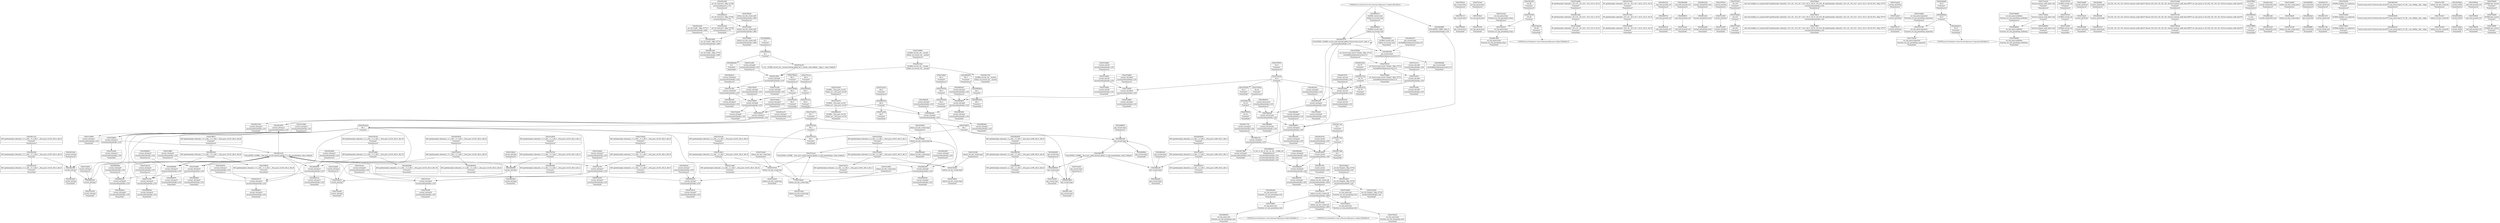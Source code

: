 digraph {
	CE0x57f0f00 [shape=record,shape=Mrecord,label="{CE0x57f0f00|selinux_tun_dev_create:call1|security/selinux/hooks.c,4661|*SummSink*}"]
	CE0x58064e0 [shape=record,shape=Mrecord,label="{CE0x58064e0|i8_1|*Constant*}"]
	CE0x57fe110 [shape=record,shape=Mrecord,label="{CE0x57fe110|get_current:entry}"]
	CE0x58093e0 [shape=record,shape=Mrecord,label="{CE0x58093e0|i64*_getelementptr_inbounds_(_11_x_i64_,_11_x_i64_*___llvm_gcov_ctr125,_i64_0,_i64_8)|*Constant*}"]
	CE0x57f14a0 [shape=record,shape=Mrecord,label="{CE0x57f14a0|avc_has_perm:entry|*SummSource*}"]
	CE0x74b3310 [shape=record,shape=Mrecord,label="{CE0x74b3310|avc_has_perm:tclass|Function::avc_has_perm&Arg::tclass::}"]
	CE0x5800230 [shape=record,shape=Mrecord,label="{CE0x5800230|GLOBAL:__llvm_gcov_ctr125|Global_var:__llvm_gcov_ctr125|*SummSink*}"]
	"CONST[source:2(external),value:2(dynamic)][purpose:{subject}][SrcIdx:2]"
	CE0x57ecbf0 [shape=record,shape=Mrecord,label="{CE0x57ecbf0|current_sid:call4|security/selinux/hooks.c,218|*SummSink*}"]
	CE0x57ebd60 [shape=record,shape=Mrecord,label="{CE0x57ebd60|i8*_getelementptr_inbounds_(_25_x_i8_,_25_x_i8_*_.str3,_i32_0,_i32_0)|*Constant*|*SummSource*}"]
	CE0x5817fc0 [shape=record,shape=Mrecord,label="{CE0x5817fc0|current_sid:sid|security/selinux/hooks.c,220|*SummSink*}"]
	CE0x580f350 [shape=record,shape=Mrecord,label="{CE0x580f350|current_sid:tmp24|security/selinux/hooks.c,220|*SummSink*}"]
	CE0x5823430 [shape=record,shape=Mrecord,label="{CE0x5823430|i64*_getelementptr_inbounds_(_11_x_i64_,_11_x_i64_*___llvm_gcov_ctr125,_i64_0,_i64_0)|*Constant*|*SummSink*}"]
	CE0x5810e30 [shape=record,shape=Mrecord,label="{CE0x5810e30|current_sid:tmp1}"]
	CE0x57eebb0 [shape=record,shape=Mrecord,label="{CE0x57eebb0|current_sid:tmp17|security/selinux/hooks.c,218|*SummSource*}"]
	CE0x57df940 [shape=record,shape=Mrecord,label="{CE0x57df940|selinux_tun_dev_create:tmp3}"]
	CE0x5801fd0 [shape=record,shape=Mrecord,label="{CE0x5801fd0|current_sid:tmp21|security/selinux/hooks.c,218|*SummSource*}"]
	CE0x58002f0 [shape=record,shape=Mrecord,label="{CE0x58002f0|current_sid:tmp5|security/selinux/hooks.c,218|*SummSource*}"]
	CE0x57ebdd0 [shape=record,shape=Mrecord,label="{CE0x57ebdd0|i8*_getelementptr_inbounds_(_25_x_i8_,_25_x_i8_*_.str3,_i32_0,_i32_0)|*Constant*|*SummSink*}"]
	CE0x58059c0 [shape=record,shape=Mrecord,label="{CE0x58059c0|current_sid:tmp4|security/selinux/hooks.c,218}"]
	CE0x57e98c0 [shape=record,shape=Mrecord,label="{CE0x57e98c0|selinux_tun_dev_create:tmp2|*SummSink*}"]
	CE0x5818140 [shape=record,shape=Mrecord,label="{CE0x5818140|current_sid:sid|security/selinux/hooks.c,220|*SummSource*}"]
	CE0x57f0ad0 [shape=record,shape=Mrecord,label="{CE0x57f0ad0|i64_5|*Constant*}"]
	CE0x57f1430 [shape=record,shape=Mrecord,label="{CE0x57f1430|avc_has_perm:entry|*SummSink*}"]
	CE0x57ee780 [shape=record,shape=Mrecord,label="{CE0x57ee780|i64*_getelementptr_inbounds_(_11_x_i64_,_11_x_i64_*___llvm_gcov_ctr125,_i64_0,_i64_9)|*Constant*|*SummSink*}"]
	"CONST[source:0(mediator),value:2(dynamic)][purpose:{object}][SnkIdx:1]"
	CE0x57e7920 [shape=record,shape=Mrecord,label="{CE0x57e7920|i8*_getelementptr_inbounds_(_45_x_i8_,_45_x_i8_*_.str12,_i32_0,_i32_0)|*Constant*}"]
	CE0x58180a0 [shape=record,shape=Mrecord,label="{CE0x58180a0|current_sid:sid|security/selinux/hooks.c,220}"]
	CE0x57f11e0 [shape=record,shape=Mrecord,label="{CE0x57f11e0|i64_4|*Constant*|*SummSource*}"]
	CE0x57ef150 [shape=record,shape=Mrecord,label="{CE0x57ef150|i64*_getelementptr_inbounds_(_11_x_i64_,_11_x_i64_*___llvm_gcov_ctr125,_i64_0,_i64_1)|*Constant*}"]
	CE0x5811a80 [shape=record,shape=Mrecord,label="{CE0x5811a80|get_current:tmp1|*SummSink*}"]
	CE0x57e9740 [shape=record,shape=Mrecord,label="{CE0x57e9740|i64_2|*Constant*}"]
	CE0x58036f0 [shape=record,shape=Mrecord,label="{CE0x58036f0|i64*_getelementptr_inbounds_(_11_x_i64_,_11_x_i64_*___llvm_gcov_ctr125,_i64_0,_i64_1)|*Constant*|*SummSink*}"]
	CE0x5862800 [shape=record,shape=Mrecord,label="{CE0x5862800|get_current:tmp|*SummSource*}"]
	CE0x57ff670 [shape=record,shape=Mrecord,label="{CE0x57ff670|i64*_getelementptr_inbounds_(_11_x_i64_,_11_x_i64_*___llvm_gcov_ctr125,_i64_0,_i64_8)|*Constant*|*SummSource*}"]
	CE0x580ca30 [shape=record,shape=Mrecord,label="{CE0x580ca30|_call_void_mcount()_#3|*SummSource*}"]
	CE0x5806f10 [shape=record,shape=Mrecord,label="{CE0x5806f10|_call_void_mcount()_#3}"]
	CE0x5822220 [shape=record,shape=Mrecord,label="{CE0x5822220|current_sid:land.lhs.true2|*SummSource*}"]
	CE0x57e3810 [shape=record,shape=Mrecord,label="{CE0x57e3810|i64*_getelementptr_inbounds_(_2_x_i64_,_2_x_i64_*___llvm_gcov_ctr410,_i64_0,_i64_0)|*Constant*}"]
	CE0x57e6420 [shape=record,shape=Mrecord,label="{CE0x57e6420|i64*_getelementptr_inbounds_(_11_x_i64_,_11_x_i64_*___llvm_gcov_ctr125,_i64_0,_i64_9)|*Constant*|*SummSource*}"]
	CE0x57e7f20 [shape=record,shape=Mrecord,label="{CE0x57e7f20|current_sid:tmp16|security/selinux/hooks.c,218}"]
	CE0x57e1650 [shape=record,shape=Mrecord,label="{CE0x57e1650|current_sid:entry|*SummSink*}"]
	CE0x57f0530 [shape=record,shape=Mrecord,label="{CE0x57f0530|i32_22|*Constant*|*SummSink*}"]
	CE0x57eef40 [shape=record,shape=Mrecord,label="{CE0x57eef40|get_current:tmp1|*SummSource*}"]
	CE0x5836250 [shape=record,shape=Mrecord,label="{CE0x5836250|i64*_getelementptr_inbounds_(_2_x_i64_,_2_x_i64_*___llvm_gcov_ctr98,_i64_0,_i64_1)|*Constant*|*SummSource*}"]
	CE0x5813850 [shape=record,shape=Mrecord,label="{CE0x5813850|current_sid:tmp8|security/selinux/hooks.c,218}"]
	CE0x5805950 [shape=record,shape=Mrecord,label="{CE0x5805950|i64_3|*Constant*|*SummSource*}"]
	CE0x5809600 [shape=record,shape=Mrecord,label="{CE0x5809600|current_sid:tmp15|security/selinux/hooks.c,218|*SummSource*}"]
	CE0x57fa9e0 [shape=record,shape=Mrecord,label="{CE0x57fa9e0|i32_218|*Constant*}"]
	CE0x5815570 [shape=record,shape=Mrecord,label="{CE0x5815570|current_sid:cred|security/selinux/hooks.c,218|*SummSource*}"]
	CE0x57e9c00 [shape=record,shape=Mrecord,label="{CE0x57e9c00|current_sid:tmp9|security/selinux/hooks.c,218|*SummSink*}"]
	CE0x5802e90 [shape=record,shape=Mrecord,label="{CE0x5802e90|avc_has_perm:ssid|Function::avc_has_perm&Arg::ssid::|*SummSource*}"]
	CE0x5802b10 [shape=record,shape=Mrecord,label="{CE0x5802b10|current_sid:tobool1|security/selinux/hooks.c,218|*SummSource*}"]
	CE0x57e5880 [shape=record,shape=Mrecord,label="{CE0x57e5880|current_sid:tmp11|security/selinux/hooks.c,218|*SummSink*}"]
	CE0x57ec300 [shape=record,shape=Mrecord,label="{CE0x57ec300|current_sid:tobool1|security/selinux/hooks.c,218}"]
	CE0x57f0cf0 [shape=record,shape=Mrecord,label="{CE0x57f0cf0|current_sid:tmp9|security/selinux/hooks.c,218|*SummSource*}"]
	CE0x57e9e90 [shape=record,shape=Mrecord,label="{CE0x57e9e90|current_sid:tmp10|security/selinux/hooks.c,218|*SummSource*}"]
	CE0x5817750 [shape=record,shape=Mrecord,label="{CE0x5817750|current_sid:tmp23|security/selinux/hooks.c,218|*SummSource*}"]
	CE0x581a590 [shape=record,shape=Mrecord,label="{CE0x581a590|_ret_i32_%retval.0,_!dbg_!27728|security/selinux/avc.c,775|*SummSource*}"]
	CE0x5822380 [shape=record,shape=Mrecord,label="{CE0x5822380|i64*_getelementptr_inbounds_(_11_x_i64_,_11_x_i64_*___llvm_gcov_ctr125,_i64_0,_i64_0)|*Constant*}"]
	CE0x57e87a0 [shape=record,shape=Mrecord,label="{CE0x57e87a0|current_sid:tmp7|security/selinux/hooks.c,218|*SummSink*}"]
	CE0x57ffe70 [shape=record,shape=Mrecord,label="{CE0x57ffe70|_call_void_lockdep_rcu_suspicious(i8*_getelementptr_inbounds_(_25_x_i8_,_25_x_i8_*_.str3,_i32_0,_i32_0),_i32_218,_i8*_getelementptr_inbounds_(_45_x_i8_,_45_x_i8_*_.str12,_i32_0,_i32_0))_#10,_!dbg_!27727|security/selinux/hooks.c,218}"]
	CE0x57dfc70 [shape=record,shape=Mrecord,label="{CE0x57dfc70|i64*_getelementptr_inbounds_(_2_x_i64_,_2_x_i64_*___llvm_gcov_ctr410,_i64_0,_i64_1)|*Constant*|*SummSink*}"]
	CE0x57e26e0 [shape=record,shape=Mrecord,label="{CE0x57e26e0|selinux_tun_dev_create:tmp|*SummSource*}"]
	CE0x57eb2e0 [shape=record,shape=Mrecord,label="{CE0x57eb2e0|GLOBAL:__llvm_gcov_ctr125|Global_var:__llvm_gcov_ctr125|*SummSource*}"]
	CE0x57e9660 [shape=record,shape=Mrecord,label="{CE0x57e9660|current_sid:tobool|security/selinux/hooks.c,218|*SummSource*}"]
	CE0x57e6af0 [shape=record,shape=Mrecord,label="{CE0x57e6af0|selinux_tun_dev_create:tmp1}"]
	CE0x57e79e0 [shape=record,shape=Mrecord,label="{CE0x57e79e0|i8*_getelementptr_inbounds_(_45_x_i8_,_45_x_i8_*_.str12,_i32_0,_i32_0)|*Constant*|*SummSource*}"]
	CE0x57ea4c0 [shape=record,shape=Mrecord,label="{CE0x57ea4c0|current_sid:if.then}"]
	CE0x57d7380 [shape=record,shape=Mrecord,label="{CE0x57d7380|avc_has_perm:requested|Function::avc_has_perm&Arg::requested::}"]
	CE0x5862c60 [shape=record,shape=Mrecord,label="{CE0x5862c60|get_current:tmp2}"]
	CE0x580d6c0 [shape=record,shape=Mrecord,label="{CE0x580d6c0|GLOBAL:current_task|Global_var:current_task}"]
	CE0x5804540 [shape=record,shape=Mrecord,label="{CE0x5804540|i64*_getelementptr_inbounds_(_11_x_i64_,_11_x_i64_*___llvm_gcov_ctr125,_i64_0,_i64_6)|*Constant*|*SummSink*}"]
	CE0x57e47b0 [shape=record,shape=Mrecord,label="{CE0x57e47b0|current_sid:tmp1|*SummSink*}"]
	CE0x57e8900 [shape=record,shape=Mrecord,label="{CE0x57e8900|GLOBAL:current_sid.__warned|Global_var:current_sid.__warned|*SummSource*}"]
	CE0x50d8040 [shape=record,shape=Mrecord,label="{CE0x50d8040|%struct.common_audit_data*_null|*Constant*|*SummSink*}"]
	CE0x5805bf0 [shape=record,shape=Mrecord,label="{CE0x5805bf0|current_sid:tmp19|security/selinux/hooks.c,218|*SummSink*}"]
	CE0x57f3850 [shape=record,shape=Mrecord,label="{CE0x57f3850|selinux_tun_dev_create:tmp3|*SummSource*}"]
	CE0x57d74c0 [shape=record,shape=Mrecord,label="{CE0x57d74c0|GLOBAL:current_sid|*Constant*}"]
	CE0x5805d60 [shape=record,shape=Mrecord,label="{CE0x5805d60|current_sid:tmp20|security/selinux/hooks.c,218|*SummSource*}"]
	CE0x57fc690 [shape=record,shape=Mrecord,label="{CE0x57fc690|current_sid:tmp19|security/selinux/hooks.c,218}"]
	CE0x580daa0 [shape=record,shape=Mrecord,label="{CE0x580daa0|current_sid:security|security/selinux/hooks.c,218}"]
	CE0x57fc560 [shape=record,shape=Mrecord,label="{CE0x57fc560|current_sid:tmp18|security/selinux/hooks.c,218|*SummSink*}"]
	CE0x5815ed0 [shape=record,shape=Mrecord,label="{CE0x5815ed0|i8*_getelementptr_inbounds_(_25_x_i8_,_25_x_i8_*_.str3,_i32_0,_i32_0)|*Constant*}"]
	CE0x57fece0 [shape=record,shape=Mrecord,label="{CE0x57fece0|current_sid:if.end}"]
	CE0x58063b0 [shape=record,shape=Mrecord,label="{CE0x58063b0|current_sid:tmp16|security/selinux/hooks.c,218|*SummSink*}"]
	CE0x581ecd0 [shape=record,shape=Mrecord,label="{CE0x581ecd0|_ret_i32_%call1,_!dbg_!27714|security/selinux/hooks.c,4661|*SummSink*}"]
	CE0x50d8120 [shape=record,shape=Mrecord,label="{CE0x50d8120|_ret_i32_%retval.0,_!dbg_!27728|security/selinux/avc.c,775}"]
	CE0x57e1b00 [shape=record,shape=Mrecord,label="{CE0x57e1b00|selinux_tun_dev_create:call|security/selinux/hooks.c,4652|*SummSource*}"]
	CE0x5821010 [shape=record,shape=Mrecord,label="{CE0x5821010|current_sid:do.body|*SummSink*}"]
	CE0x57f5050 [shape=record,shape=Mrecord,label="{CE0x57f5050|i32_0|*Constant*|*SummSource*}"]
	CE0x580e630 [shape=record,shape=Mrecord,label="{CE0x580e630|i64*_getelementptr_inbounds_(_2_x_i64_,_2_x_i64_*___llvm_gcov_ctr98,_i64_0,_i64_0)|*Constant*|*SummSource*}"]
	CE0x57ea420 [shape=record,shape=Mrecord,label="{CE0x57ea420|current_sid:if.then|*SummSource*}"]
	CE0x580cb30 [shape=record,shape=Mrecord,label="{CE0x580cb30|_call_void_mcount()_#3|*SummSink*}"]
	CE0x57d6e30 [shape=record,shape=Mrecord,label="{CE0x57d6e30|i32_(i32,_i32,_i16,_i32,_%struct.common_audit_data*)*_bitcast_(i32_(i32,_i32,_i16,_i32,_%struct.common_audit_data.495*)*_avc_has_perm_to_i32_(i32,_i32,_i16,_i32,_%struct.common_audit_data*)*)|*Constant*|*SummSink*}"]
	CE0x57f01b0 [shape=record,shape=Mrecord,label="{CE0x57f01b0|i64*_getelementptr_inbounds_(_11_x_i64_,_11_x_i64_*___llvm_gcov_ctr125,_i64_0,_i64_10)|*Constant*|*SummSource*}"]
	CE0x57edb10 [shape=record,shape=Mrecord,label="{CE0x57edb10|current_sid:tmp2|*SummSource*}"]
	CE0x57eb940 [shape=record,shape=Mrecord,label="{CE0x57eb940|avc_has_perm:tsid|Function::avc_has_perm&Arg::tsid::|*SummSource*}"]
	CE0x6e9da10 [shape=record,shape=Mrecord,label="{CE0x6e9da10|i32_8|*Constant*|*SummSink*}"]
	CE0x57ffb20 [shape=record,shape=Mrecord,label="{CE0x57ffb20|i64*_getelementptr_inbounds_(_11_x_i64_,_11_x_i64_*___llvm_gcov_ctr125,_i64_0,_i64_8)|*Constant*|*SummSink*}"]
	CE0x58038b0 [shape=record,shape=Mrecord,label="{CE0x58038b0|current_sid:tmp2}"]
	CE0x580d990 [shape=record,shape=Mrecord,label="{CE0x580d990|COLLAPSED:_CMRE:_elem_0::|security/selinux/hooks.c,218}"]
	CE0x775a9e0 [shape=record,shape=Mrecord,label="{CE0x775a9e0|%struct.common_audit_data*_null|*Constant*}"]
	CE0x5862d40 [shape=record,shape=Mrecord,label="{CE0x5862d40|get_current:tmp2|*SummSink*}"]
	CE0x57ee670 [shape=record,shape=Mrecord,label="{CE0x57ee670|i64*_getelementptr_inbounds_(_2_x_i64_,_2_x_i64_*___llvm_gcov_ctr98,_i64_0,_i64_1)|*Constant*}"]
	CE0x5862790 [shape=record,shape=Mrecord,label="{CE0x5862790|COLLAPSED:_GCMRE___llvm_gcov_ctr98_internal_global_2_x_i64_zeroinitializer:_elem_0:default:}"]
	CE0x57e6ba0 [shape=record,shape=Mrecord,label="{CE0x57e6ba0|_ret_i32_%tmp24,_!dbg_!27742|security/selinux/hooks.c,220|*SummSource*}"]
	CE0x57ff8c0 [shape=record,shape=Mrecord,label="{CE0x57ff8c0|i1_true|*Constant*|*SummSource*}"]
	CE0x5800540 [shape=record,shape=Mrecord,label="{CE0x5800540|current_sid:tmp6|security/selinux/hooks.c,218|*SummSink*}"]
	CE0x581fe00 [shape=record,shape=Mrecord,label="{CE0x581fe00|current_sid:if.end|*SummSink*}"]
	CE0x58119a0 [shape=record,shape=Mrecord,label="{CE0x58119a0|current_sid:tmp|*SummSource*}"]
	CE0x5814740 [shape=record,shape=Mrecord,label="{CE0x5814740|current_sid:tmp10|security/selinux/hooks.c,218|*SummSink*}"]
	CE0x5813dc0 [shape=record,shape=Mrecord,label="{CE0x5813dc0|current_sid:land.lhs.true|*SummSource*}"]
	CE0x5802100 [shape=record,shape=Mrecord,label="{CE0x5802100|i32_22|*Constant*}"]
	CE0x5806cf0 [shape=record,shape=Mrecord,label="{CE0x5806cf0|i1_true|*Constant*}"]
	CE0x5814a70 [shape=record,shape=Mrecord,label="{CE0x5814a70|current_sid:tmp11|security/selinux/hooks.c,218|*SummSource*}"]
	CE0x58135a0 [shape=record,shape=Mrecord,label="{CE0x58135a0|GLOBAL:current_sid.__warned|Global_var:current_sid.__warned}"]
	CE0x57fcb10 [shape=record,shape=Mrecord,label="{CE0x57fcb10|selinux_tun_dev_create:call|security/selinux/hooks.c,4652}"]
	CE0x5815120 [shape=record,shape=Mrecord,label="{CE0x5815120|i32_78|*Constant*}"]
	CE0x580cbd0 [shape=record,shape=Mrecord,label="{CE0x580cbd0|get_current:tmp4|./arch/x86/include/asm/current.h,14}"]
	CE0x57e3340 [shape=record,shape=Mrecord,label="{CE0x57e3340|i64_1|*Constant*}"]
	CE0x580f0b0 [shape=record,shape=Mrecord,label="{CE0x580f0b0|get_current:tmp3|*SummSink*}"]
	CE0x775aa50 [shape=record,shape=Mrecord,label="{CE0x775aa50|%struct.common_audit_data*_null|*Constant*|*SummSource*}"]
	CE0x5816970 [shape=record,shape=Mrecord,label="{CE0x5816970|current_sid:tmp14|security/selinux/hooks.c,218|*SummSource*}"]
	CE0x5836b50 [shape=record,shape=Mrecord,label="{CE0x5836b50|GLOBAL:current_task|Global_var:current_task|*SummSink*}"]
	CE0x57e6ed0 [shape=record,shape=Mrecord,label="{CE0x57e6ed0|current_sid:tmp3|*SummSink*}"]
	CE0x5805c60 [shape=record,shape=Mrecord,label="{CE0x5805c60|current_sid:tmp20|security/selinux/hooks.c,218}"]
	CE0x57ef400 [shape=record,shape=Mrecord,label="{CE0x57ef400|get_current:tmp|*SummSink*}"]
	CE0x5803d20 [shape=record,shape=Mrecord,label="{CE0x5803d20|current_sid:tmp6|security/selinux/hooks.c,218|*SummSource*}"]
	CE0x58003d0 [shape=record,shape=Mrecord,label="{CE0x58003d0|current_sid:tmp6|security/selinux/hooks.c,218}"]
	CE0x5802f30 [shape=record,shape=Mrecord,label="{CE0x5802f30|avc_has_perm:ssid|Function::avc_has_perm&Arg::ssid::|*SummSink*}"]
	CE0x57e6d00 [shape=record,shape=Mrecord,label="{CE0x57e6d00|selinux_tun_dev_create:entry|*SummSource*}"]
	CE0x57eec20 [shape=record,shape=Mrecord,label="{CE0x57eec20|current_sid:tmp17|security/selinux/hooks.c,218|*SummSink*}"]
	CE0x5804850 [shape=record,shape=Mrecord,label="{CE0x5804850|current_sid:tmp13|security/selinux/hooks.c,218}"]
	CE0x5804e90 [shape=record,shape=Mrecord,label="{CE0x5804e90|current_sid:tmp5|security/selinux/hooks.c,218}"]
	CE0x5805ee0 [shape=record,shape=Mrecord,label="{CE0x5805ee0|current_sid:tmp20|security/selinux/hooks.c,218|*SummSink*}"]
	CE0x57d6bf0 [shape=record,shape=Mrecord,label="{CE0x57d6bf0|avc_has_perm:auditdata|Function::avc_has_perm&Arg::auditdata::|*SummSink*}"]
	CE0x580e1d0 [shape=record,shape=Mrecord,label="{CE0x580e1d0|current_sid:tmp23|security/selinux/hooks.c,218}"]
	CE0x57f47a0 [shape=record,shape=Mrecord,label="{CE0x57f47a0|_ret_%struct.task_struct*_%tmp4,_!dbg_!27714|./arch/x86/include/asm/current.h,14}"]
	CE0x57efac0 [shape=record,shape=Mrecord,label="{CE0x57efac0|avc_has_perm:entry}"]
	CE0x57ec200 [shape=record,shape=Mrecord,label="{CE0x57ec200|current_sid:tmp8|security/selinux/hooks.c,218|*SummSink*}"]
	CE0x5803060 [shape=record,shape=Mrecord,label="{CE0x5803060|_call_void_mcount()_#3|*SummSource*}"]
	CE0x57e5a00 [shape=record,shape=Mrecord,label="{CE0x57e5a00|current_sid:tmp12|security/selinux/hooks.c,218|*SummSink*}"]
	CE0x6bc34b0 [shape=record,shape=Mrecord,label="{CE0x6bc34b0|avc_has_perm:tclass|Function::avc_has_perm&Arg::tclass::|*SummSink*}"]
	CE0x57f5200 [shape=record,shape=Mrecord,label="{CE0x57f5200|i32_0|*Constant*|*SummSink*}"]
	CE0x57fc3e0 [shape=record,shape=Mrecord,label="{CE0x57fc3e0|current_sid:tmp18|security/selinux/hooks.c,218|*SummSource*}"]
	CE0x57fd850 [shape=record,shape=Mrecord,label="{CE0x57fd850|current_sid:tmp12|security/selinux/hooks.c,218}"]
	CE0x57e2630 [shape=record,shape=Mrecord,label="{CE0x57e2630|_ret_i32_%tmp24,_!dbg_!27742|security/selinux/hooks.c,220|*SummSink*}"]
	CE0x580f040 [shape=record,shape=Mrecord,label="{CE0x580f040|get_current:tmp3|*SummSource*}"]
	CE0x57f4840 [shape=record,shape=Mrecord,label="{CE0x57f4840|_ret_%struct.task_struct*_%tmp4,_!dbg_!27714|./arch/x86/include/asm/current.h,14|*SummSink*}"]
	CE0x58167c0 [shape=record,shape=Mrecord,label="{CE0x58167c0|current_sid:tmp14|security/selinux/hooks.c,218}"]
	CE0x57ffee0 [shape=record,shape=Mrecord,label="{CE0x57ffee0|_call_void_lockdep_rcu_suspicious(i8*_getelementptr_inbounds_(_25_x_i8_,_25_x_i8_*_.str3,_i32_0,_i32_0),_i32_218,_i8*_getelementptr_inbounds_(_45_x_i8_,_45_x_i8_*_.str12,_i32_0,_i32_0))_#10,_!dbg_!27727|security/selinux/hooks.c,218|*SummSource*}"]
	CE0x580f500 [shape=record,shape=Mrecord,label="{CE0x580f500|get_current:bb|*SummSource*}"]
	CE0x58058c0 [shape=record,shape=Mrecord,label="{CE0x58058c0|i64_3|*Constant*}"]
	CE0x581c7d0 [shape=record,shape=Mrecord,label="{CE0x581c7d0|current_sid:do.end|*SummSink*}"]
	CE0x580f7b0 [shape=record,shape=Mrecord,label="{CE0x580f7b0|i64*_getelementptr_inbounds_(_2_x_i64_,_2_x_i64_*___llvm_gcov_ctr98,_i64_0,_i64_0)|*Constant*}"]
	CE0x580dbb0 [shape=record,shape=Mrecord,label="{CE0x580dbb0|current_sid:security|security/selinux/hooks.c,218|*SummSink*}"]
	CE0x57e24b0 [shape=record,shape=Mrecord,label="{CE0x57e24b0|i32_(i32,_i32,_i16,_i32,_%struct.common_audit_data*)*_bitcast_(i32_(i32,_i32,_i16,_i32,_%struct.common_audit_data.495*)*_avc_has_perm_to_i32_(i32,_i32,_i16,_i32,_%struct.common_audit_data*)*)|*Constant*|*SummSource*}"]
	CE0x5801b30 [shape=record,shape=Mrecord,label="{CE0x5801b30|current_sid:cred|security/selinux/hooks.c,218|*SummSink*}"]
	CE0x57ebf30 [shape=record,shape=Mrecord,label="{CE0x57ebf30|GLOBAL:lockdep_rcu_suspicious|*Constant*}"]
	CE0x580e850 [shape=record,shape=Mrecord,label="{CE0x580e850|i64*_getelementptr_inbounds_(_2_x_i64_,_2_x_i64_*___llvm_gcov_ctr98,_i64_0,_i64_0)|*Constant*|*SummSink*}"]
	CE0x57e2bb0 [shape=record,shape=Mrecord,label="{CE0x57e2bb0|GLOBAL:current_sid|*Constant*|*SummSink*}"]
	CE0x5811a10 [shape=record,shape=Mrecord,label="{CE0x5811a10|i64*_getelementptr_inbounds_(_11_x_i64_,_11_x_i64_*___llvm_gcov_ctr125,_i64_0,_i64_0)|*Constant*|*SummSource*}"]
	CE0x57ef050 [shape=record,shape=Mrecord,label="{CE0x57ef050|current_sid:tmp1|*SummSource*}"]
	CE0x5862300 [shape=record,shape=Mrecord,label="{CE0x5862300|%struct.task_struct*_(%struct.task_struct**)*_asm_movq_%gs:$_1:P_,$0_,_r,im,_dirflag_,_fpsr_,_flags_|*SummSource*}"]
	CE0x57f1310 [shape=record,shape=Mrecord,label="{CE0x57f1310|i64_4|*Constant*|*SummSink*}"]
	CE0x57edc70 [shape=record,shape=Mrecord,label="{CE0x57edc70|current_sid:tmp3}"]
	CE0x57ef870 [shape=record,shape=Mrecord,label="{CE0x57ef870|i64_1|*Constant*}"]
	CE0x6e9da80 [shape=record,shape=Mrecord,label="{CE0x6e9da80|i32_8|*Constant*|*SummSource*}"]
	CE0x58235f0 [shape=record,shape=Mrecord,label="{CE0x58235f0|current_sid:tmp}"]
	CE0x57f1d20 [shape=record,shape=Mrecord,label="{CE0x57f1d20|i32_218|*Constant*|*SummSink*}"]
	CE0x57e5b10 [shape=record,shape=Mrecord,label="{CE0x57e5b10|i64*_getelementptr_inbounds_(_11_x_i64_,_11_x_i64_*___llvm_gcov_ctr125,_i64_0,_i64_6)|*Constant*}"]
	CE0x57fc1f0 [shape=record,shape=Mrecord,label="{CE0x57fc1f0|current_sid:tmp18|security/selinux/hooks.c,218}"]
	CE0x5802dc0 [shape=record,shape=Mrecord,label="{CE0x5802dc0|i64_4|*Constant*}"]
	CE0x57f4560 [shape=record,shape=Mrecord,label="{CE0x57f4560|_ret_%struct.task_struct*_%tmp4,_!dbg_!27714|./arch/x86/include/asm/current.h,14|*SummSource*}"]
	CE0x5836c60 [shape=record,shape=Mrecord,label="{CE0x5836c60|%struct.task_struct*_(%struct.task_struct**)*_asm_movq_%gs:$_1:P_,$0_,_r,im,_dirflag_,_fpsr_,_flags_}"]
	CE0x57e4e90 [shape=record,shape=Mrecord,label="{CE0x57e4e90|current_sid:call|security/selinux/hooks.c,218}"]
	CE0x57e19c0 [shape=record,shape=Mrecord,label="{CE0x57e19c0|selinux_tun_dev_create:bb}"]
	CE0x5816660 [shape=record,shape=Mrecord,label="{CE0x5816660|current_sid:tmp13|security/selinux/hooks.c,218|*SummSource*}"]
	CE0x57d6b80 [shape=record,shape=Mrecord,label="{CE0x57d6b80|avc_has_perm:auditdata|Function::avc_has_perm&Arg::auditdata::|*SummSource*}"]
	CE0x57fff50 [shape=record,shape=Mrecord,label="{CE0x57fff50|_call_void_lockdep_rcu_suspicious(i8*_getelementptr_inbounds_(_25_x_i8_,_25_x_i8_*_.str3,_i32_0,_i32_0),_i32_218,_i8*_getelementptr_inbounds_(_45_x_i8_,_45_x_i8_*_.str12,_i32_0,_i32_0))_#10,_!dbg_!27727|security/selinux/hooks.c,218|*SummSink*}"]
	CE0x57f1920 [shape=record,shape=Mrecord,label="{CE0x57f1920|i32_218|*Constant*|*SummSource*}"]
	CE0x57e3ce0 [shape=record,shape=Mrecord,label="{CE0x57e3ce0|COLLAPSED:_GCMRE___llvm_gcov_ctr410_internal_global_2_x_i64_zeroinitializer:_elem_0:default:}"]
	CE0x581a440 [shape=record,shape=Mrecord,label="{CE0x581a440|_ret_i32_%retval.0,_!dbg_!27728|security/selinux/avc.c,775|*SummSink*}"]
	CE0x57e23a0 [shape=record,shape=Mrecord,label="{CE0x57e23a0|avc_has_perm:tclass|Function::avc_has_perm&Arg::tclass::|*SummSource*}"]
	CE0x57ecf00 [shape=record,shape=Mrecord,label="{CE0x57ecf00|i64_0|*Constant*|*SummSink*}"]
	CE0x57d7220 [shape=record,shape=Mrecord,label="{CE0x57d7220|GLOBAL:current_sid|*Constant*|*SummSource*}"]
	CE0x57e29a0 [shape=record,shape=Mrecord,label="{CE0x57e29a0|current_sid:bb|*SummSink*}"]
	CE0x57de550 [shape=record,shape=Mrecord,label="{CE0x57de550|i16_49|*Constant*}"]
	CE0x581c8c0 [shape=record,shape=Mrecord,label="{CE0x581c8c0|current_sid:land.lhs.true2}"]
	CE0x57f4d50 [shape=record,shape=Mrecord,label="{CE0x57f4d50|i64*_getelementptr_inbounds_(_2_x_i64_,_2_x_i64_*___llvm_gcov_ctr410,_i64_0,_i64_1)|*Constant*}"]
	CE0x57eba70 [shape=record,shape=Mrecord,label="{CE0x57eba70|GLOBAL:__llvm_gcov_ctr125|Global_var:__llvm_gcov_ctr125}"]
	CE0x581ffe0 [shape=record,shape=Mrecord,label="{CE0x581ffe0|current_sid:do.body|*SummSource*}"]
	CE0x5801a60 [shape=record,shape=Mrecord,label="{CE0x5801a60|current_sid:land.lhs.true}"]
	CE0x5813720 [shape=record,shape=Mrecord,label="{CE0x5813720|GLOBAL:current_sid.__warned|Global_var:current_sid.__warned|*SummSink*}"]
	CE0x50d80b0 [shape=record,shape=Mrecord,label="{CE0x50d80b0|avc_has_perm:auditdata|Function::avc_has_perm&Arg::auditdata::}"]
	CE0x5808560 [shape=record,shape=Mrecord,label="{CE0x5808560|get_current:tmp}"]
	CE0x57e4ce0 [shape=record,shape=Mrecord,label="{CE0x57e4ce0|i32_0|*Constant*}"]
	CE0x581fef0 [shape=record,shape=Mrecord,label="{CE0x581fef0|current_sid:do.body}"]
	CE0x5802c90 [shape=record,shape=Mrecord,label="{CE0x5802c90|current_sid:tobool1|security/selinux/hooks.c,218|*SummSink*}"]
	CE0x580e4a0 [shape=record,shape=Mrecord,label="{CE0x580e4a0|get_current:bb}"]
	CE0x5817e60 [shape=record,shape=Mrecord,label="{CE0x5817e60|i32_1|*Constant*|*SummSink*}"]
	CE0x57d7010 [shape=record,shape=Mrecord,label="{CE0x57d7010|selinux_tun_dev_create:tmp}"]
	CE0x58047e0 [shape=record,shape=Mrecord,label="{CE0x58047e0|current_sid:tmp13|security/selinux/hooks.c,218|*SummSink*}"]
	CE0x57eff00 [shape=record,shape=Mrecord,label="{CE0x57eff00|current_sid:tmp19|security/selinux/hooks.c,218|*SummSource*}"]
	CE0x5800360 [shape=record,shape=Mrecord,label="{CE0x5800360|current_sid:tmp5|security/selinux/hooks.c,218|*SummSink*}"]
	"CONST[source:0(mediator),value:0(static)][purpose:{operation}][SnkIdx:3]"
	CE0x57e4930 [shape=record,shape=Mrecord,label="{CE0x57e4930|i64*_getelementptr_inbounds_(_11_x_i64_,_11_x_i64_*___llvm_gcov_ctr125,_i64_0,_i64_1)|*Constant*|*SummSource*}"]
	CE0x580eb40 [shape=record,shape=Mrecord,label="{CE0x580eb40|current_sid:tmp24|security/selinux/hooks.c,220}"]
	CE0x57ec810 [shape=record,shape=Mrecord,label="{CE0x57ec810|current_sid:call4|security/selinux/hooks.c,218}"]
	CE0x57f0dc0 [shape=record,shape=Mrecord,label="{CE0x57f0dc0|current_sid:tmp10|security/selinux/hooks.c,218}"]
	CE0x57dfed0 [shape=record,shape=Mrecord,label="{CE0x57dfed0|selinux_tun_dev_create:entry}"]
	CE0x58211f0 [shape=record,shape=Mrecord,label="{CE0x58211f0|current_sid:do.end|*SummSource*}"]
	CE0x57d7820 [shape=record,shape=Mrecord,label="{CE0x57d7820|i64*_getelementptr_inbounds_(_2_x_i64_,_2_x_i64_*___llvm_gcov_ctr410,_i64_0,_i64_1)|*Constant*|*SummSource*}"]
	CE0x775aac0 [shape=record,shape=Mrecord,label="{CE0x775aac0|avc_has_perm:requested|Function::avc_has_perm&Arg::requested::|*SummSink*}"]
	CE0x58054a0 [shape=record,shape=Mrecord,label="{CE0x58054a0|current_sid:tmp4|security/selinux/hooks.c,218|*SummSource*}"]
	CE0x5845270 [shape=record,shape=Mrecord,label="{CE0x5845270|get_current:tmp4|./arch/x86/include/asm/current.h,14|*SummSource*}"]
	CE0x58623e0 [shape=record,shape=Mrecord,label="{CE0x58623e0|%struct.task_struct*_(%struct.task_struct**)*_asm_movq_%gs:$_1:P_,$0_,_r,im,_dirflag_,_fpsr_,_flags_|*SummSink*}"]
	CE0x5810ea0 [shape=record,shape=Mrecord,label="{CE0x5810ea0|i64_1|*Constant*}"]
	CE0x57e95f0 [shape=record,shape=Mrecord,label="{CE0x57e95f0|current_sid:tobool|security/selinux/hooks.c,218}"]
	CE0x57f43e0 [shape=record,shape=Mrecord,label="{CE0x57f43e0|get_current:entry|*SummSource*}"]
	CE0x57fcaa0 [shape=record,shape=Mrecord,label="{CE0x57fcaa0|_call_void_mcount()_#3|*SummSink*}"]
	CE0x580f680 [shape=record,shape=Mrecord,label="{CE0x580f680|get_current:bb|*SummSink*}"]
	CE0x5809590 [shape=record,shape=Mrecord,label="{CE0x5809590|current_sid:tmp15|security/selinux/hooks.c,218}"]
	CE0x57e3550 [shape=record,shape=Mrecord,label="{CE0x57e3550|_ret_i32_%tmp24,_!dbg_!27742|security/selinux/hooks.c,220}"]
	"CONST[source:0(mediator),value:2(dynamic)][purpose:{subject}][SnkIdx:0]"
	CE0x57d7a30 [shape=record,shape=Mrecord,label="{CE0x57d7a30|i64_1|*Constant*|*SummSink*}"]
	CE0x6e9d9a0 [shape=record,shape=Mrecord,label="{CE0x6e9d9a0|i32_8|*Constant*}"]
	CE0x57e2fd0 [shape=record,shape=Mrecord,label="{CE0x57e2fd0|selinux_tun_dev_create:call1|security/selinux/hooks.c,4661}"]
	CE0x580e060 [shape=record,shape=Mrecord,label="{CE0x580e060|current_sid:tmp22|security/selinux/hooks.c,218|*SummSource*}"]
	CE0x57e6fe0 [shape=record,shape=Mrecord,label="{CE0x57e6fe0|_call_void_mcount()_#3}"]
	CE0x57f0e90 [shape=record,shape=Mrecord,label="{CE0x57f0e90|selinux_tun_dev_create:call1|security/selinux/hooks.c,4661|*SummSource*}"]
	CE0x5803e50 [shape=record,shape=Mrecord,label="{CE0x5803e50|current_sid:tmp7|security/selinux/hooks.c,218}"]
	CE0x5805510 [shape=record,shape=Mrecord,label="{CE0x5805510|i64_0|*Constant*}"]
	CE0x57e21d0 [shape=record,shape=Mrecord,label="{CE0x57e21d0|selinux_tun_dev_create:entry|*SummSink*}"]
	CE0x57ff9f0 [shape=record,shape=Mrecord,label="{CE0x57ff9f0|i1_true|*Constant*|*SummSink*}"]
	CE0x581d9e0 [shape=record,shape=Mrecord,label="{CE0x581d9e0|current_sid:bb|*SummSource*}"]
	CE0x57de630 [shape=record,shape=Mrecord,label="{CE0x57de630|i16_49|*Constant*|*SummSink*}"]
	CE0x57fde00 [shape=record,shape=Mrecord,label="{CE0x57fde00|GLOBAL:get_current|*Constant*|*SummSource*}"]
	CE0x580df30 [shape=record,shape=Mrecord,label="{CE0x580df30|current_sid:tmp22|security/selinux/hooks.c,218}"]
	CE0x580db10 [shape=record,shape=Mrecord,label="{CE0x580db10|current_sid:security|security/selinux/hooks.c,218|*SummSource*}"]
	CE0x5805a60 [shape=record,shape=Mrecord,label="{CE0x5805a60|selinux_tun_dev_create:tmp3|*SummSink*}"]
	CE0x58178d0 [shape=record,shape=Mrecord,label="{CE0x58178d0|current_sid:tmp23|security/selinux/hooks.c,218|*SummSink*}"]
	CE0x57e4470 [shape=record,shape=Mrecord,label="{CE0x57e4470|i64_1|*Constant*|*SummSource*}"]
	CE0x5817ac0 [shape=record,shape=Mrecord,label="{CE0x5817ac0|i32_1|*Constant*}"]
	CE0x5836310 [shape=record,shape=Mrecord,label="{CE0x5836310|i64*_getelementptr_inbounds_(_2_x_i64_,_2_x_i64_*___llvm_gcov_ctr98,_i64_0,_i64_1)|*Constant*|*SummSink*}"]
	CE0x5805b80 [shape=record,shape=Mrecord,label="{CE0x5805b80|i64*_getelementptr_inbounds_(_11_x_i64_,_11_x_i64_*___llvm_gcov_ctr125,_i64_0,_i64_10)|*Constant*|*SummSink*}"]
	CE0x57e3d90 [shape=record,shape=Mrecord,label="{CE0x57e3d90|selinux_tun_dev_create:tmp1|*SummSource*}"]
	CE0x57ecd10 [shape=record,shape=Mrecord,label="{CE0x57ecd10|i64_0|*Constant*|*SummSource*}"]
	CE0x57e96d0 [shape=record,shape=Mrecord,label="{CE0x57e96d0|current_sid:tobool|security/selinux/hooks.c,218|*SummSink*}"]
	CE0x57efdd0 [shape=record,shape=Mrecord,label="{CE0x57efdd0|i64*_getelementptr_inbounds_(_11_x_i64_,_11_x_i64_*___llvm_gcov_ctr125,_i64_0,_i64_10)|*Constant*}"]
	CE0x581a4b0 [shape=record,shape=Mrecord,label="{CE0x581a4b0|_ret_i32_%call1,_!dbg_!27714|security/selinux/hooks.c,4661|*SummSource*}"]
	CE0x74b3250 [shape=record,shape=Mrecord,label="{CE0x74b3250|i16_49|*Constant*|*SummSource*}"]
	CE0x5862cd0 [shape=record,shape=Mrecord,label="{CE0x5862cd0|get_current:tmp2|*SummSource*}"]
	CE0x5822290 [shape=record,shape=Mrecord,label="{CE0x5822290|current_sid:land.lhs.true2|*SummSink*}"]
	CE0x5811830 [shape=record,shape=Mrecord,label="{CE0x5811830|COLLAPSED:_GCMRE___llvm_gcov_ctr125_internal_global_11_x_i64_zeroinitializer:_elem_0:default:}"]
	CE0x57fdf80 [shape=record,shape=Mrecord,label="{CE0x57fdf80|GLOBAL:get_current|*Constant*|*SummSink*}"]
	CE0x57fa850 [shape=record,shape=Mrecord,label="{CE0x57fa850|GLOBAL:lockdep_rcu_suspicious|*Constant*|*SummSource*}"]
	CE0x57ec090 [shape=record,shape=Mrecord,label="{CE0x57ec090|current_sid:tmp8|security/selinux/hooks.c,218|*SummSource*}"]
	CE0x57e1860 [shape=record,shape=Mrecord,label="{CE0x57e1860|i64*_getelementptr_inbounds_(_2_x_i64_,_2_x_i64_*___llvm_gcov_ctr410,_i64_0,_i64_0)|*Constant*|*SummSink*}"]
	"CONST[source:0(mediator),value:2(dynamic)][purpose:{object}][SnkIdx:2]"
	CE0x57d7ae0 [shape=record,shape=Mrecord,label="{CE0x57d7ae0|i64*_getelementptr_inbounds_(_2_x_i64_,_2_x_i64_*___llvm_gcov_ctr410,_i64_0,_i64_0)|*Constant*|*SummSource*}"]
	CE0x57e4050 [shape=record,shape=Mrecord,label="{CE0x57e4050|selinux_tun_dev_create:bb|*SummSink*}"]
	CE0x5813e30 [shape=record,shape=Mrecord,label="{CE0x5813e30|current_sid:land.lhs.true|*SummSink*}"]
	CE0x57fbf40 [shape=record,shape=Mrecord,label="{CE0x57fbf40|avc_has_perm:ssid|Function::avc_has_perm&Arg::ssid::}"]
	CE0x5815400 [shape=record,shape=Mrecord,label="{CE0x5815400|current_sid:cred|security/selinux/hooks.c,218}"]
	CE0x580ec80 [shape=record,shape=Mrecord,label="{CE0x580ec80|get_current:tmp3}"]
	CE0x57ee7f0 [shape=record,shape=Mrecord,label="{CE0x57ee7f0|current_sid:tmp17|security/selinux/hooks.c,218}"]
	CE0x57e8140 [shape=record,shape=Mrecord,label="{CE0x57e8140|current_sid:tmp16|security/selinux/hooks.c,218|*SummSource*}"]
	CE0x58026a0 [shape=record,shape=Mrecord,label="{CE0x58026a0|i8_1|*Constant*|*SummSink*}"]
	CE0x57e4b80 [shape=record,shape=Mrecord,label="{CE0x57e4b80|current_sid:call|security/selinux/hooks.c,218|*SummSource*}"]
	CE0x57e9160 [shape=record,shape=Mrecord,label="{CE0x57e9160|i64_2|*Constant*|*SummSink*}"]
	CE0x57e4bf0 [shape=record,shape=Mrecord,label="{CE0x57e4bf0|current_sid:call|security/selinux/hooks.c,218|*SummSink*}"]
	CE0x57fec70 [shape=record,shape=Mrecord,label="{CE0x57fec70|current_sid:if.then|*SummSink*}"]
	CE0x57f44d0 [shape=record,shape=Mrecord,label="{CE0x57f44d0|get_current:entry|*SummSink*}"]
	CE0x57e3290 [shape=record,shape=Mrecord,label="{CE0x57e3290|current_sid:entry}"]
	CE0x5815270 [shape=record,shape=Mrecord,label="{CE0x5815270|i32_78|*Constant*|*SummSink*}"]
	CE0x5809670 [shape=record,shape=Mrecord,label="{CE0x5809670|current_sid:tmp15|security/selinux/hooks.c,218|*SummSink*}"]
	CE0x581db50 [shape=record,shape=Mrecord,label="{CE0x581db50|current_sid:bb}"]
	CE0x580e2d0 [shape=record,shape=Mrecord,label="{CE0x580e2d0|current_sid:tmp22|security/selinux/hooks.c,218|*SummSink*}"]
	CE0x57f03b0 [shape=record,shape=Mrecord,label="{CE0x57f03b0|i32_22|*Constant*|*SummSource*}"]
	CE0x57fb650 [shape=record,shape=Mrecord,label="{CE0x57fb650|_call_void_mcount()_#3|*SummSink*}"]
	CE0x57e33f0 [shape=record,shape=Mrecord,label="{CE0x57e33f0|selinux_tun_dev_create:call|security/selinux/hooks.c,4652|*SummSink*}"]
	CE0x57fb5e0 [shape=record,shape=Mrecord,label="{CE0x57fb5e0|_call_void_mcount()_#3|*SummSource*}"]
	CE0x57d70c0 [shape=record,shape=Mrecord,label="{CE0x57d70c0|current_sid:entry|*SummSource*}"]
	CE0x57eb810 [shape=record,shape=Mrecord,label="{CE0x57eb810|avc_has_perm:tsid|Function::avc_has_perm&Arg::tsid::}"]
	CE0x5815940 [shape=record,shape=Mrecord,label="{CE0x5815940|get_current:tmp1}"]
	CE0x580d5d0 [shape=record,shape=Mrecord,label="{CE0x580d5d0|get_current:tmp4|./arch/x86/include/asm/current.h,14|*SummSink*}"]
	CE0x57f0c50 [shape=record,shape=Mrecord,label="{CE0x57f0c50|i64_5|*Constant*|*SummSink*}"]
	CE0x580f150 [shape=record,shape=Mrecord,label="{CE0x580f150|_call_void_mcount()_#3}"]
	CE0x57e6db0 [shape=record,shape=Mrecord,label="{CE0x57e6db0|avc_has_perm:requested|Function::avc_has_perm&Arg::requested::|*SummSource*}"]
	CE0x57e2d10 [shape=record,shape=Mrecord,label="{CE0x57e2d10|selinux_tun_dev_create:tmp|*SummSink*}"]
	CE0x57e6e60 [shape=record,shape=Mrecord,label="{CE0x57e6e60|current_sid:tmp3|*SummSource*}"]
	CE0x5808ea0 [shape=record,shape=Mrecord,label="{CE0x5808ea0|0:_i32,_4:_i32,_8:_i32,_12:_i32,_:_CMRE_4,8_|*MultipleSource*|security/selinux/hooks.c,218|security/selinux/hooks.c,218|security/selinux/hooks.c,220}"]
	CE0x580d7c0 [shape=record,shape=Mrecord,label="{CE0x580d7c0|GLOBAL:current_task|Global_var:current_task|*SummSource*}"]
	CE0x57e5990 [shape=record,shape=Mrecord,label="{CE0x57e5990|current_sid:tmp12|security/selinux/hooks.c,218|*SummSource*}"]
	CE0x5815470 [shape=record,shape=Mrecord,label="{CE0x5815470|COLLAPSED:_GCMRE_current_task_external_global_%struct.task_struct*:_elem_0::|security/selinux/hooks.c,218}"]
	CE0x57ee5a0 [shape=record,shape=Mrecord,label="{CE0x57ee5a0|selinux_tun_dev_create:tmp2}"]
	CE0x57fed80 [shape=record,shape=Mrecord,label="{CE0x57fed80|current_sid:if.end|*SummSource*}"]
	CE0x5806bc0 [shape=record,shape=Mrecord,label="{CE0x5806bc0|current_sid:tmp14|security/selinux/hooks.c,218|*SummSink*}"]
	CE0x57fc790 [shape=record,shape=Mrecord,label="{CE0x57fc790|i32_(i32,_i32,_i16,_i32,_%struct.common_audit_data*)*_bitcast_(i32_(i32,_i32,_i16,_i32,_%struct.common_audit_data.495*)*_avc_has_perm_to_i32_(i32,_i32,_i16,_i32,_%struct.common_audit_data*)*)|*Constant*}"]
	CE0x581b650 [shape=record,shape=Mrecord,label="{CE0x581b650|_ret_i32_%call1,_!dbg_!27714|security/selinux/hooks.c,4661}"]
	CE0x57fdb90 [shape=record,shape=Mrecord,label="{CE0x57fdb90|GLOBAL:get_current|*Constant*}"]
	CE0x57f0be0 [shape=record,shape=Mrecord,label="{CE0x57f0be0|current_sid:tmp9|security/selinux/hooks.c,218}"]
	CE0x57f0b40 [shape=record,shape=Mrecord,label="{CE0x57f0b40|i64_5|*Constant*|*SummSource*}"]
	CE0x5803920 [shape=record,shape=Mrecord,label="{CE0x5803920|current_sid:tmp2|*SummSink*}"]
	CE0x57f0240 [shape=record,shape=Mrecord,label="{CE0x57f0240|current_sid:tmp21|security/selinux/hooks.c,218|*SummSink*}"]
	CE0x5814870 [shape=record,shape=Mrecord,label="{CE0x5814870|current_sid:tmp11|security/selinux/hooks.c,218}"]
	CE0x57e34a0 [shape=record,shape=Mrecord,label="{CE0x57e34a0|selinux_tun_dev_create:tmp1|*SummSink*}"]
	CE0x57e8fc0 [shape=record,shape=Mrecord,label="{CE0x57e8fc0|i64_2|*Constant*|*SummSource*}"]
	CE0x5817ce0 [shape=record,shape=Mrecord,label="{CE0x5817ce0|i32_1|*Constant*|*SummSource*}"]
	CE0x57eca70 [shape=record,shape=Mrecord,label="{CE0x57eca70|current_sid:call4|security/selinux/hooks.c,218|*SummSource*}"]
	CE0x57e6000 [shape=record,shape=Mrecord,label="{CE0x57e6000|i8*_getelementptr_inbounds_(_45_x_i8_,_45_x_i8_*_.str12,_i32_0,_i32_0)|*Constant*|*SummSink*}"]
	CE0x57ec580 [shape=record,shape=Mrecord,label="{CE0x57ec580|selinux_tun_dev_create:tmp2|*SummSource*}"]
	CE0x580ebb0 [shape=record,shape=Mrecord,label="{CE0x580ebb0|current_sid:tmp24|security/selinux/hooks.c,220|*SummSource*}"]
	CE0x57ee130 [shape=record,shape=Mrecord,label="{CE0x57ee130|0:_i8,_:_GCMR_current_sid.__warned_internal_global_i8_0,_section_.data.unlikely_,_align_1:_elem_0:default:}"]
	CE0x5821100 [shape=record,shape=Mrecord,label="{CE0x5821100|current_sid:do.end}"]
	CE0x57e1390 [shape=record,shape=Mrecord,label="{CE0x57e1390|selinux_tun_dev_create:bb|*SummSource*}"]
	CE0x5801e50 [shape=record,shape=Mrecord,label="{CE0x5801e50|current_sid:tmp21|security/selinux/hooks.c,218}"]
	CE0x57e6250 [shape=record,shape=Mrecord,label="{CE0x57e6250|i64*_getelementptr_inbounds_(_11_x_i64_,_11_x_i64_*___llvm_gcov_ctr125,_i64_0,_i64_9)|*Constant*}"]
	CE0x5810dc0 [shape=record,shape=Mrecord,label="{CE0x5810dc0|current_sid:tmp|*SummSink*}"]
	CE0x5803fc0 [shape=record,shape=Mrecord,label="{CE0x5803fc0|current_sid:tmp7|security/selinux/hooks.c,218|*SummSource*}"]
	CE0x57de5c0 [shape=record,shape=Mrecord,label="{CE0x57de5c0|avc_has_perm:tsid|Function::avc_has_perm&Arg::tsid::|*SummSink*}"]
	CE0x5805580 [shape=record,shape=Mrecord,label="{CE0x5805580|current_sid:tmp4|security/selinux/hooks.c,218|*SummSink*}"]
	CE0x5810630 [shape=record,shape=Mrecord,label="{CE0x5810630|i64*_getelementptr_inbounds_(_11_x_i64_,_11_x_i64_*___llvm_gcov_ctr125,_i64_0,_i64_6)|*Constant*|*SummSource*}"]
	CE0x57fa8c0 [shape=record,shape=Mrecord,label="{CE0x57fa8c0|GLOBAL:lockdep_rcu_suspicious|*Constant*|*SummSink*}"]
	CE0x5805430 [shape=record,shape=Mrecord,label="{CE0x5805430|i64_3|*Constant*|*SummSink*}"]
	CE0x58066b0 [shape=record,shape=Mrecord,label="{CE0x58066b0|i8_1|*Constant*|*SummSource*}"]
	CE0x58152e0 [shape=record,shape=Mrecord,label="{CE0x58152e0|i32_78|*Constant*|*SummSource*}"]
	CE0x57e6e60 -> CE0x57edc70
	CE0x57fd850 -> CE0x5811830
	CE0x58064e0 -> CE0x57ee130
	CE0x57e4e90 -> CE0x57e95f0
	CE0x57ef870 -> CE0x5815940
	CE0x57ec300 -> CE0x57f0be0
	CE0x57e6250 -> CE0x57ee780
	CE0x57e4ce0 -> CE0x5815400
	CE0x57ee670 -> CE0x5836310
	CE0x57edb10 -> CE0x58038b0
	CE0x580f7b0 -> CE0x580e850
	CE0x57e4470 -> CE0x5810ea0
	CE0x57e7f20 -> CE0x5811830
	CE0x5815470 -> CE0x5801e50
	CE0x58093e0 -> CE0x57ffb20
	CE0x57ffe70 -> CE0x57fff50
	CE0x57e4930 -> CE0x57ef150
	CE0x580daa0 -> CE0x580df30
	CE0x5813850 -> CE0x57ec300
	CE0x57f0be0 -> CE0x57e9c00
	CE0x57e9740 -> CE0x58059c0
	CE0x57fcb10 -> CE0x57eb810
	CE0x5815570 -> CE0x5815400
	CE0x5862c60 -> CE0x580ec80
	CE0x57efac0 -> CE0x57f1430
	CE0x57efdd0 -> CE0x5805b80
	CE0x57edc70 -> CE0x5811830
	CE0x5801a60 -> CE0x5813e30
	CE0x57e7f20 -> CE0x58063b0
	CE0x57fde00 -> CE0x57fdb90
	CE0x57ee130 -> CE0x5813850
	CE0x57df940 -> CE0x5805a60
	CE0x58180a0 -> CE0x580eb40
	CE0x57e4470 -> CE0x57e3340
	CE0x5810630 -> CE0x57e5b10
	CE0x57ea4c0 -> CE0x57fec70
	CE0x57fdb90 -> CE0x57fdf80
	CE0x57f0ad0 -> CE0x57f0be0
	CE0x57ee5a0 -> CE0x57e98c0
	CE0x57e23a0 -> CE0x74b3310
	CE0x5804850 -> CE0x58167c0
	CE0x580d6c0 -> CE0x5836b50
	CE0x5810ea0 -> CE0x57fd850
	CE0x5810ea0 -> CE0x5803e50
	CE0x580daa0 -> CE0x580dbb0
	CE0x5802dc0 -> CE0x57f1310
	CE0x6e9d9a0 -> CE0x6e9da10
	CE0x57e95f0 -> CE0x57e96d0
	CE0x57e9740 -> CE0x57e9160
	CE0x5822220 -> CE0x581c8c0
	CE0x5808ea0 -> CE0x580eb40
	CE0x5810ea0 -> CE0x57fc1f0
	CE0x57e95f0 -> CE0x58059c0
	CE0x57e6ba0 -> CE0x57e3550
	CE0x57ef050 -> CE0x5810e30
	CE0x5805510 -> CE0x5804e90
	CE0x5862cd0 -> CE0x5862c60
	CE0x5811830 -> CE0x58235f0
	CE0x57e3810 -> CE0x57d7010
	CE0x5817ac0 -> CE0x58180a0
	CE0x580ca30 -> CE0x580f150
	CE0x57ea420 -> CE0x57ea4c0
	CE0x58054a0 -> CE0x58059c0
	CE0x5815ed0 -> CE0x57ebdd0
	CE0x5811830 -> CE0x58003d0
	CE0x5816660 -> CE0x5804850
	CE0x57fece0 -> CE0x581fe00
	CE0x5806f10 -> CE0x57fcaa0
	CE0x57e7920 -> CE0x57e6000
	CE0x57ec810 -> CE0x57ecbf0
	CE0x5808560 -> CE0x57ef400
	CE0x5814870 -> CE0x57fd850
	CE0x5817750 -> CE0x580e1d0
	CE0x57e4e90 -> CE0x57e4bf0
	CE0x5802100 -> CE0x57f0530
	CE0x57f03b0 -> CE0x5802100
	CE0x57fc1f0 -> CE0x5811830
	CE0x57d74c0 -> CE0x57e2bb0
	CE0x57e8fc0 -> CE0x57e9740
	CE0x5813850 -> CE0x57ec200
	CE0x5801e50 -> CE0x580daa0
	CE0x5804e90 -> CE0x5800360
	CE0x5811830 -> CE0x57fc690
	CE0x5805d60 -> CE0x5805c60
	CE0x57e1b00 -> CE0x57fcb10
	CE0x5814a70 -> CE0x5814870
	CE0x57ec580 -> CE0x57ee5a0
	CE0x57ef150 -> CE0x58036f0
	CE0x5801e50 -> CE0x57f0240
	CE0x5862300 -> CE0x5836c60
	CE0x50d8120 -> CE0x57e2fd0
	CE0x580e1d0 -> CE0x58178d0
	CE0x58135a0 -> CE0x5813850
	CE0x57d7220 -> CE0x57d74c0
	"CONST[source:2(external),value:2(dynamic)][purpose:{subject}][SrcIdx:2]" -> CE0x580d990
	CE0x5811830 -> CE0x57ee7f0
	CE0x57d6b80 -> CE0x50d80b0
	CE0x57e2fd0 -> CE0x57f0f00
	CE0x580f040 -> CE0x580ec80
	CE0x57de550 -> CE0x57de630
	CE0x580f150 -> CE0x580cb30
	CE0x5862790 -> CE0x5808560
	CE0x57fcb10 -> CE0x57e33f0
	CE0x57f0be0 -> CE0x57f0dc0
	CE0x57f4d50 -> CE0x57ee5a0
	CE0x5805510 -> CE0x57f0dc0
	CE0x5836250 -> CE0x57ee670
	CE0x57ff670 -> CE0x58093e0
	CE0x581ffe0 -> CE0x581fef0
	CE0x58058c0 -> CE0x58059c0
	CE0x5810e30 -> CE0x57e47b0
	CE0x5816970 -> CE0x58167c0
	CE0x5805510 -> CE0x57ecf00
	CE0x57e4ce0 -> CE0x57e95f0
	CE0x57f0cf0 -> CE0x57f0be0
	CE0x57e5b10 -> CE0x5804540
	CE0x57f11e0 -> CE0x5802dc0
	CE0x57f4d50 -> CE0x57dfc70
	CE0x580ec80 -> CE0x5862790
	CE0x5809590 -> CE0x57e7f20
	CE0x57e1390 -> CE0x57e19c0
	CE0x57fd850 -> CE0x57e5a00
	CE0x57dfed0 -> CE0x57e21d0
	CE0x5802dc0 -> CE0x57f0be0
	CE0x5822380 -> CE0x58235f0
	CE0x58135a0 -> CE0x5813720
	CE0x58038b0 -> CE0x57edc70
	CE0x57d7ae0 -> CE0x57e3810
	CE0x581a590 -> CE0x50d8120
	CE0x5813dc0 -> CE0x5801a60
	CE0x58235f0 -> CE0x5810e30
	CE0x57e4ce0 -> CE0x57f5200
	CE0x580d6c0 -> CE0x580cbd0
	CE0x57e3810 -> CE0x57e1860
	CE0x57de630 -> "CONST[source:0(mediator),value:2(dynamic)][purpose:{object}][SnkIdx:2]"
	CE0x57ef150 -> CE0x58038b0
	CE0x57e3d90 -> CE0x57e6af0
	CE0x5810ea0 -> CE0x58167c0
	CE0x5811830 -> CE0x5814870
	CE0x580d990 -> CE0x580df30
	CE0x580cbd0 -> CE0x580d5d0
	CE0x57e9e90 -> CE0x57f0dc0
	CE0x58167c0 -> CE0x5806bc0
	CE0x57e33f0 -> "CONST[source:0(mediator),value:2(dynamic)][purpose:{object}][SnkIdx:1]"
	CE0x5815400 -> CE0x5801b30
	CE0x57e6250 -> CE0x57ee7f0
	CE0x57f0b40 -> CE0x57f0ad0
	CE0x5815400 -> CE0x5801e50
	CE0x5810e30 -> CE0x5811830
	CE0x57fbf40 -> CE0x5802f30
	CE0x58235f0 -> CE0x5810dc0
	CE0x57ffee0 -> CE0x57ffe70
	CE0x5815470 -> CE0x580df30
	CE0x5803e50 -> CE0x57e87a0
	CE0x580ebb0 -> CE0x580eb40
	CE0x57edc70 -> CE0x57e6ed0
	CE0x57e8900 -> CE0x58135a0
	CE0x57e33f0 -> "CONST[source:0(mediator),value:2(dynamic)][purpose:{subject}][SnkIdx:0]"
	CE0x57e3ce0 -> CE0x57ee5a0
	CE0x580d6c0 -> CE0x5815470
	CE0x57e3340 -> CE0x57e6af0
	CE0x581db50 -> CE0x57e29a0
	CE0x57e3ce0 -> CE0x57d7010
	CE0x5803e50 -> CE0x5811830
	CE0x58002f0 -> CE0x5804e90
	CE0x5810ea0 -> CE0x5810e30
	CE0x57f01b0 -> CE0x57efdd0
	CE0x57e6af0 -> CE0x57e34a0
	CE0x57fed80 -> CE0x57fece0
	CE0x6e9da80 -> CE0x6e9d9a0
	CE0x57f5050 -> CE0x57e4ce0
	CE0x5862800 -> CE0x5808560
	CE0x57e4470 -> CE0x57ef870
	CE0x57e6420 -> CE0x57e6250
	CE0x580e060 -> CE0x580df30
	CE0x5814870 -> CE0x57e5880
	CE0x57ec090 -> CE0x5813850
	CE0x58064e0 -> CE0x58026a0
	CE0x57f47a0 -> CE0x57f4840
	CE0x58059c0 -> CE0x5805580
	CE0x57ebf30 -> CE0x57fa8c0
	CE0x5862c60 -> CE0x5862d40
	CE0x580f500 -> CE0x580e4a0
	CE0x5817ce0 -> CE0x5817ac0
	CE0x58058c0 -> CE0x5805430
	CE0x74b3310 -> CE0x6bc34b0
	CE0x57f43e0 -> CE0x57fe110
	CE0x57eba70 -> CE0x5804e90
	CE0x5810ea0 -> CE0x5805c60
	CE0x5804e90 -> CE0x58003d0
	CE0x58119a0 -> CE0x58235f0
	CE0x57e26e0 -> CE0x57d7010
	CE0x775a9e0 -> CE0x50d80b0
	CE0x57e79e0 -> CE0x57e7920
	CE0x57e4ce0 -> CE0x580daa0
	CE0x57e4b80 -> CE0x57e4e90
	CE0x57ec300 -> CE0x5802c90
	CE0x775a9e0 -> CE0x50d8040
	CE0x580cbd0 -> CE0x57f47a0
	CE0x57eb940 -> CE0x57eb810
	CE0x57fa850 -> CE0x57ebf30
	CE0x580e630 -> CE0x580f7b0
	CE0x5805c60 -> CE0x5811830
	CE0x5803d20 -> CE0x58003d0
	CE0x57f14a0 -> CE0x57efac0
	CE0x57e5b10 -> CE0x5804850
	CE0x57eb2e0 -> CE0x57eba70
	CE0x57e3340 -> CE0x57df940
	CE0x57ef870 -> CE0x580ec80
	CE0x5815940 -> CE0x5811a80
	CE0x57ecd10 -> CE0x5805510
	CE0x57eef40 -> CE0x5815940
	CE0x580e4a0 -> CE0x580f680
	CE0x57eca70 -> CE0x57ec810
	CE0x57e3290 -> CE0x57e1650
	CE0x5811830 -> CE0x5809590
	CE0x5815940 -> CE0x5862790
	CE0x5836c60 -> CE0x58623e0
	CE0x5821100 -> CE0x581c7d0
	CE0x5811830 -> CE0x5804850
	CE0x57ee7f0 -> CE0x57eec20
	CE0x57ebd60 -> CE0x5815ed0
	CE0x57f0e90 -> CE0x57e2fd0
	CE0x5801fd0 -> CE0x5801e50
	CE0x57ee7f0 -> CE0x57fc1f0
	CE0x57fcb10 -> CE0x57fbf40
	CE0x57d7380 -> CE0x775aac0
	CE0x775aa50 -> CE0x775a9e0
	CE0x57efdd0 -> CE0x57fc690
	CE0x57e24b0 -> CE0x57fc790
	CE0x57e5990 -> CE0x57fd850
	CE0x57fc3e0 -> CE0x57fc1f0
	CE0x57f0dc0 -> CE0x5814740
	CE0x580eb40 -> CE0x57e3550
	CE0x5802100 -> CE0x580daa0
	CE0x581a4b0 -> CE0x581b650
	CE0x5805c60 -> CE0x5805ee0
	CE0x57f1920 -> CE0x57fa9e0
	CE0x58066b0 -> CE0x58064e0
	CE0x581c8c0 -> CE0x5822290
	CE0x57e6db0 -> CE0x57d7380
	CE0x57eba70 -> CE0x57f0dc0
	CE0x57e9660 -> CE0x57e95f0
	CE0x57f0ad0 -> CE0x57f0c50
	CE0x58003d0 -> CE0x5803e50
	CE0x580db10 -> CE0x580daa0
	CE0x58003d0 -> CE0x5800540
	CE0x57e6d00 -> CE0x57dfed0
	CE0x57ff8c0 -> CE0x5806cf0
	CE0x57f4560 -> CE0x57f47a0
	CE0x5805950 -> CE0x58058c0
	CE0x57eff00 -> CE0x57fc690
	CE0x580eb40 -> CE0x580f350
	CE0x58211f0 -> CE0x5821100
	CE0x58180a0 -> CE0x5817fc0
	CE0x580df30 -> CE0x580e1d0
	CE0x57fc790 -> CE0x57d6e30
	CE0x58167c0 -> CE0x5811830
	"CONST[source:2(external),value:2(dynamic)][purpose:{subject}][SrcIdx:2]" -> CE0x580d7c0
	CE0x57ee670 -> CE0x5862c60
	CE0x57fc690 -> CE0x5805c60
	CE0x74b3250 -> CE0x57de550
	CE0x57f0dc0 -> CE0x5814870
	CE0x57e6fe0 -> CE0x57fb650
	CE0x57ec810 -> CE0x5815400
	CE0x57fe110 -> CE0x57f44d0
	CE0x57d7010 -> CE0x57e6af0
	CE0x57e3550 -> CE0x57fcb10
	CE0x5845270 -> CE0x580cbd0
	CE0x58093e0 -> CE0x5809590
	CE0x5818140 -> CE0x58180a0
	CE0x57df940 -> CE0x57e3ce0
	CE0x5804850 -> CE0x58047e0
	CE0x57e3340 -> CE0x57d7a30
	CE0x5817ac0 -> CE0x5817e60
	CE0x57ee5a0 -> CE0x57df940
	CE0x57e3550 -> CE0x57e2630
	CE0x5815470 -> CE0x5815470
	CE0x5803060 -> CE0x5806f10
	CE0x57e8140 -> CE0x57e7f20
	CE0x57f3850 -> CE0x57df940
	CE0x5862790 -> CE0x5862c60
	CE0x6e9d9a0 -> CE0x57d7380
	CE0x5815120 -> CE0x5815400
	CE0x6e9da10 -> "CONST[source:0(mediator),value:0(static)][purpose:{operation}][SnkIdx:3]"
	CE0x5809600 -> CE0x5809590
	CE0x581b650 -> CE0x581ecd0
	CE0x57d7010 -> CE0x57e2d10
	CE0x57d70c0 -> CE0x57e3290
	CE0x580df30 -> CE0x580e2d0
	CE0x580ec80 -> CE0x580f0b0
	CE0x57e2fd0 -> CE0x581b650
	CE0x5808560 -> CE0x5815940
	CE0x5822380 -> CE0x5823430
	CE0x5815470 -> CE0x580cbd0
	CE0x581fef0 -> CE0x5821010
	CE0x581d9e0 -> CE0x581db50
	CE0x5810ea0 -> CE0x57e7f20
	CE0x57fa9e0 -> CE0x57f1d20
	CE0x580e1d0 -> CE0x58180a0
	CE0x57eba70 -> CE0x5800230
	CE0x57fc1f0 -> CE0x57fc560
	CE0x57f47a0 -> CE0x57ec810
	CE0x5802e90 -> CE0x57fbf40
	CE0x5803fc0 -> CE0x5803e50
	CE0x57eebb0 -> CE0x57ee7f0
	CE0x580f7b0 -> CE0x5808560
	"CONST[source:2(external),value:2(dynamic)][purpose:{subject}][SrcIdx:2]" -> CE0x5815470
	CE0x57de550 -> CE0x74b3310
	CE0x5810ea0 -> CE0x57d7a30
	CE0x57fb5e0 -> CE0x57e6fe0
	CE0x5811830 -> CE0x58038b0
	CE0x57eb810 -> CE0x57de5c0
	CE0x58038b0 -> CE0x5803920
	CE0x58152e0 -> CE0x5815120
	CE0x5815120 -> CE0x5815270
	CE0x57e19c0 -> CE0x57e4050
	CE0x57e6af0 -> CE0x57e3ce0
	CE0x50d80b0 -> CE0x57d6bf0
	CE0x5806cf0 -> CE0x57ff9f0
	CE0x50d8120 -> CE0x581a440
	CE0x5802b10 -> CE0x57ec300
	CE0x5809590 -> CE0x5809670
	CE0x58059c0 -> CE0x5804e90
	CE0x57e4ce0 -> CE0x58180a0
	CE0x5810ea0 -> CE0x57edc70
	CE0x57fc690 -> CE0x5805bf0
	CE0x580d7c0 -> CE0x580d6c0
	CE0x57ef870 -> CE0x57d7a30
	CE0x57d7820 -> CE0x57f4d50
	CE0x5811a10 -> CE0x5822380
}